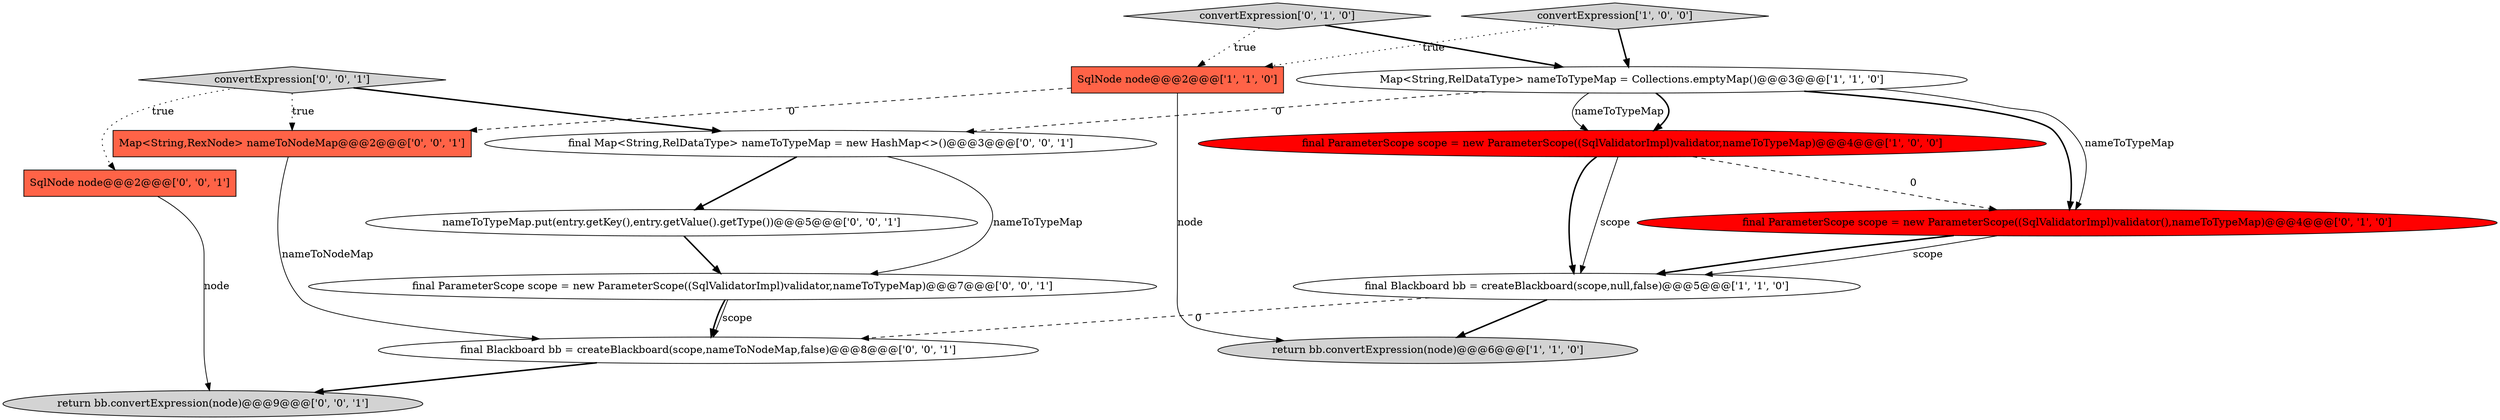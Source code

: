 digraph {
11 [style = filled, label = "convertExpression['0', '0', '1']", fillcolor = lightgray, shape = diamond image = "AAA0AAABBB3BBB"];
10 [style = filled, label = "final Blackboard bb = createBlackboard(scope,nameToNodeMap,false)@@@8@@@['0', '0', '1']", fillcolor = white, shape = ellipse image = "AAA0AAABBB3BBB"];
12 [style = filled, label = "final ParameterScope scope = new ParameterScope((SqlValidatorImpl)validator,nameToTypeMap)@@@7@@@['0', '0', '1']", fillcolor = white, shape = ellipse image = "AAA0AAABBB3BBB"];
4 [style = filled, label = "SqlNode node@@@2@@@['1', '1', '0']", fillcolor = tomato, shape = box image = "AAA0AAABBB1BBB"];
3 [style = filled, label = "final ParameterScope scope = new ParameterScope((SqlValidatorImpl)validator,nameToTypeMap)@@@4@@@['1', '0', '0']", fillcolor = red, shape = ellipse image = "AAA1AAABBB1BBB"];
9 [style = filled, label = "SqlNode node@@@2@@@['0', '0', '1']", fillcolor = tomato, shape = box image = "AAA0AAABBB3BBB"];
7 [style = filled, label = "convertExpression['0', '1', '0']", fillcolor = lightgray, shape = diamond image = "AAA0AAABBB2BBB"];
13 [style = filled, label = "Map<String,RexNode> nameToNodeMap@@@2@@@['0', '0', '1']", fillcolor = tomato, shape = box image = "AAA0AAABBB3BBB"];
1 [style = filled, label = "return bb.convertExpression(node)@@@6@@@['1', '1', '0']", fillcolor = lightgray, shape = ellipse image = "AAA0AAABBB1BBB"];
14 [style = filled, label = "final Map<String,RelDataType> nameToTypeMap = new HashMap<>()@@@3@@@['0', '0', '1']", fillcolor = white, shape = ellipse image = "AAA0AAABBB3BBB"];
15 [style = filled, label = "nameToTypeMap.put(entry.getKey(),entry.getValue().getType())@@@5@@@['0', '0', '1']", fillcolor = white, shape = ellipse image = "AAA0AAABBB3BBB"];
5 [style = filled, label = "convertExpression['1', '0', '0']", fillcolor = lightgray, shape = diamond image = "AAA0AAABBB1BBB"];
6 [style = filled, label = "final ParameterScope scope = new ParameterScope((SqlValidatorImpl)validator(),nameToTypeMap)@@@4@@@['0', '1', '0']", fillcolor = red, shape = ellipse image = "AAA1AAABBB2BBB"];
0 [style = filled, label = "Map<String,RelDataType> nameToTypeMap = Collections.emptyMap()@@@3@@@['1', '1', '0']", fillcolor = white, shape = ellipse image = "AAA0AAABBB1BBB"];
2 [style = filled, label = "final Blackboard bb = createBlackboard(scope,null,false)@@@5@@@['1', '1', '0']", fillcolor = white, shape = ellipse image = "AAA0AAABBB1BBB"];
8 [style = filled, label = "return bb.convertExpression(node)@@@9@@@['0', '0', '1']", fillcolor = lightgray, shape = ellipse image = "AAA0AAABBB3BBB"];
4->1 [style = solid, label="node"];
0->3 [style = bold, label=""];
13->10 [style = solid, label="nameToNodeMap"];
3->6 [style = dashed, label="0"];
14->12 [style = solid, label="nameToTypeMap"];
11->14 [style = bold, label=""];
0->6 [style = bold, label=""];
2->1 [style = bold, label=""];
0->6 [style = solid, label="nameToTypeMap"];
11->9 [style = dotted, label="true"];
7->0 [style = bold, label=""];
11->13 [style = dotted, label="true"];
12->10 [style = solid, label="scope"];
5->4 [style = dotted, label="true"];
2->10 [style = dashed, label="0"];
6->2 [style = solid, label="scope"];
6->2 [style = bold, label=""];
0->14 [style = dashed, label="0"];
12->10 [style = bold, label=""];
3->2 [style = bold, label=""];
5->0 [style = bold, label=""];
10->8 [style = bold, label=""];
0->3 [style = solid, label="nameToTypeMap"];
7->4 [style = dotted, label="true"];
14->15 [style = bold, label=""];
15->12 [style = bold, label=""];
4->13 [style = dashed, label="0"];
9->8 [style = solid, label="node"];
3->2 [style = solid, label="scope"];
}
